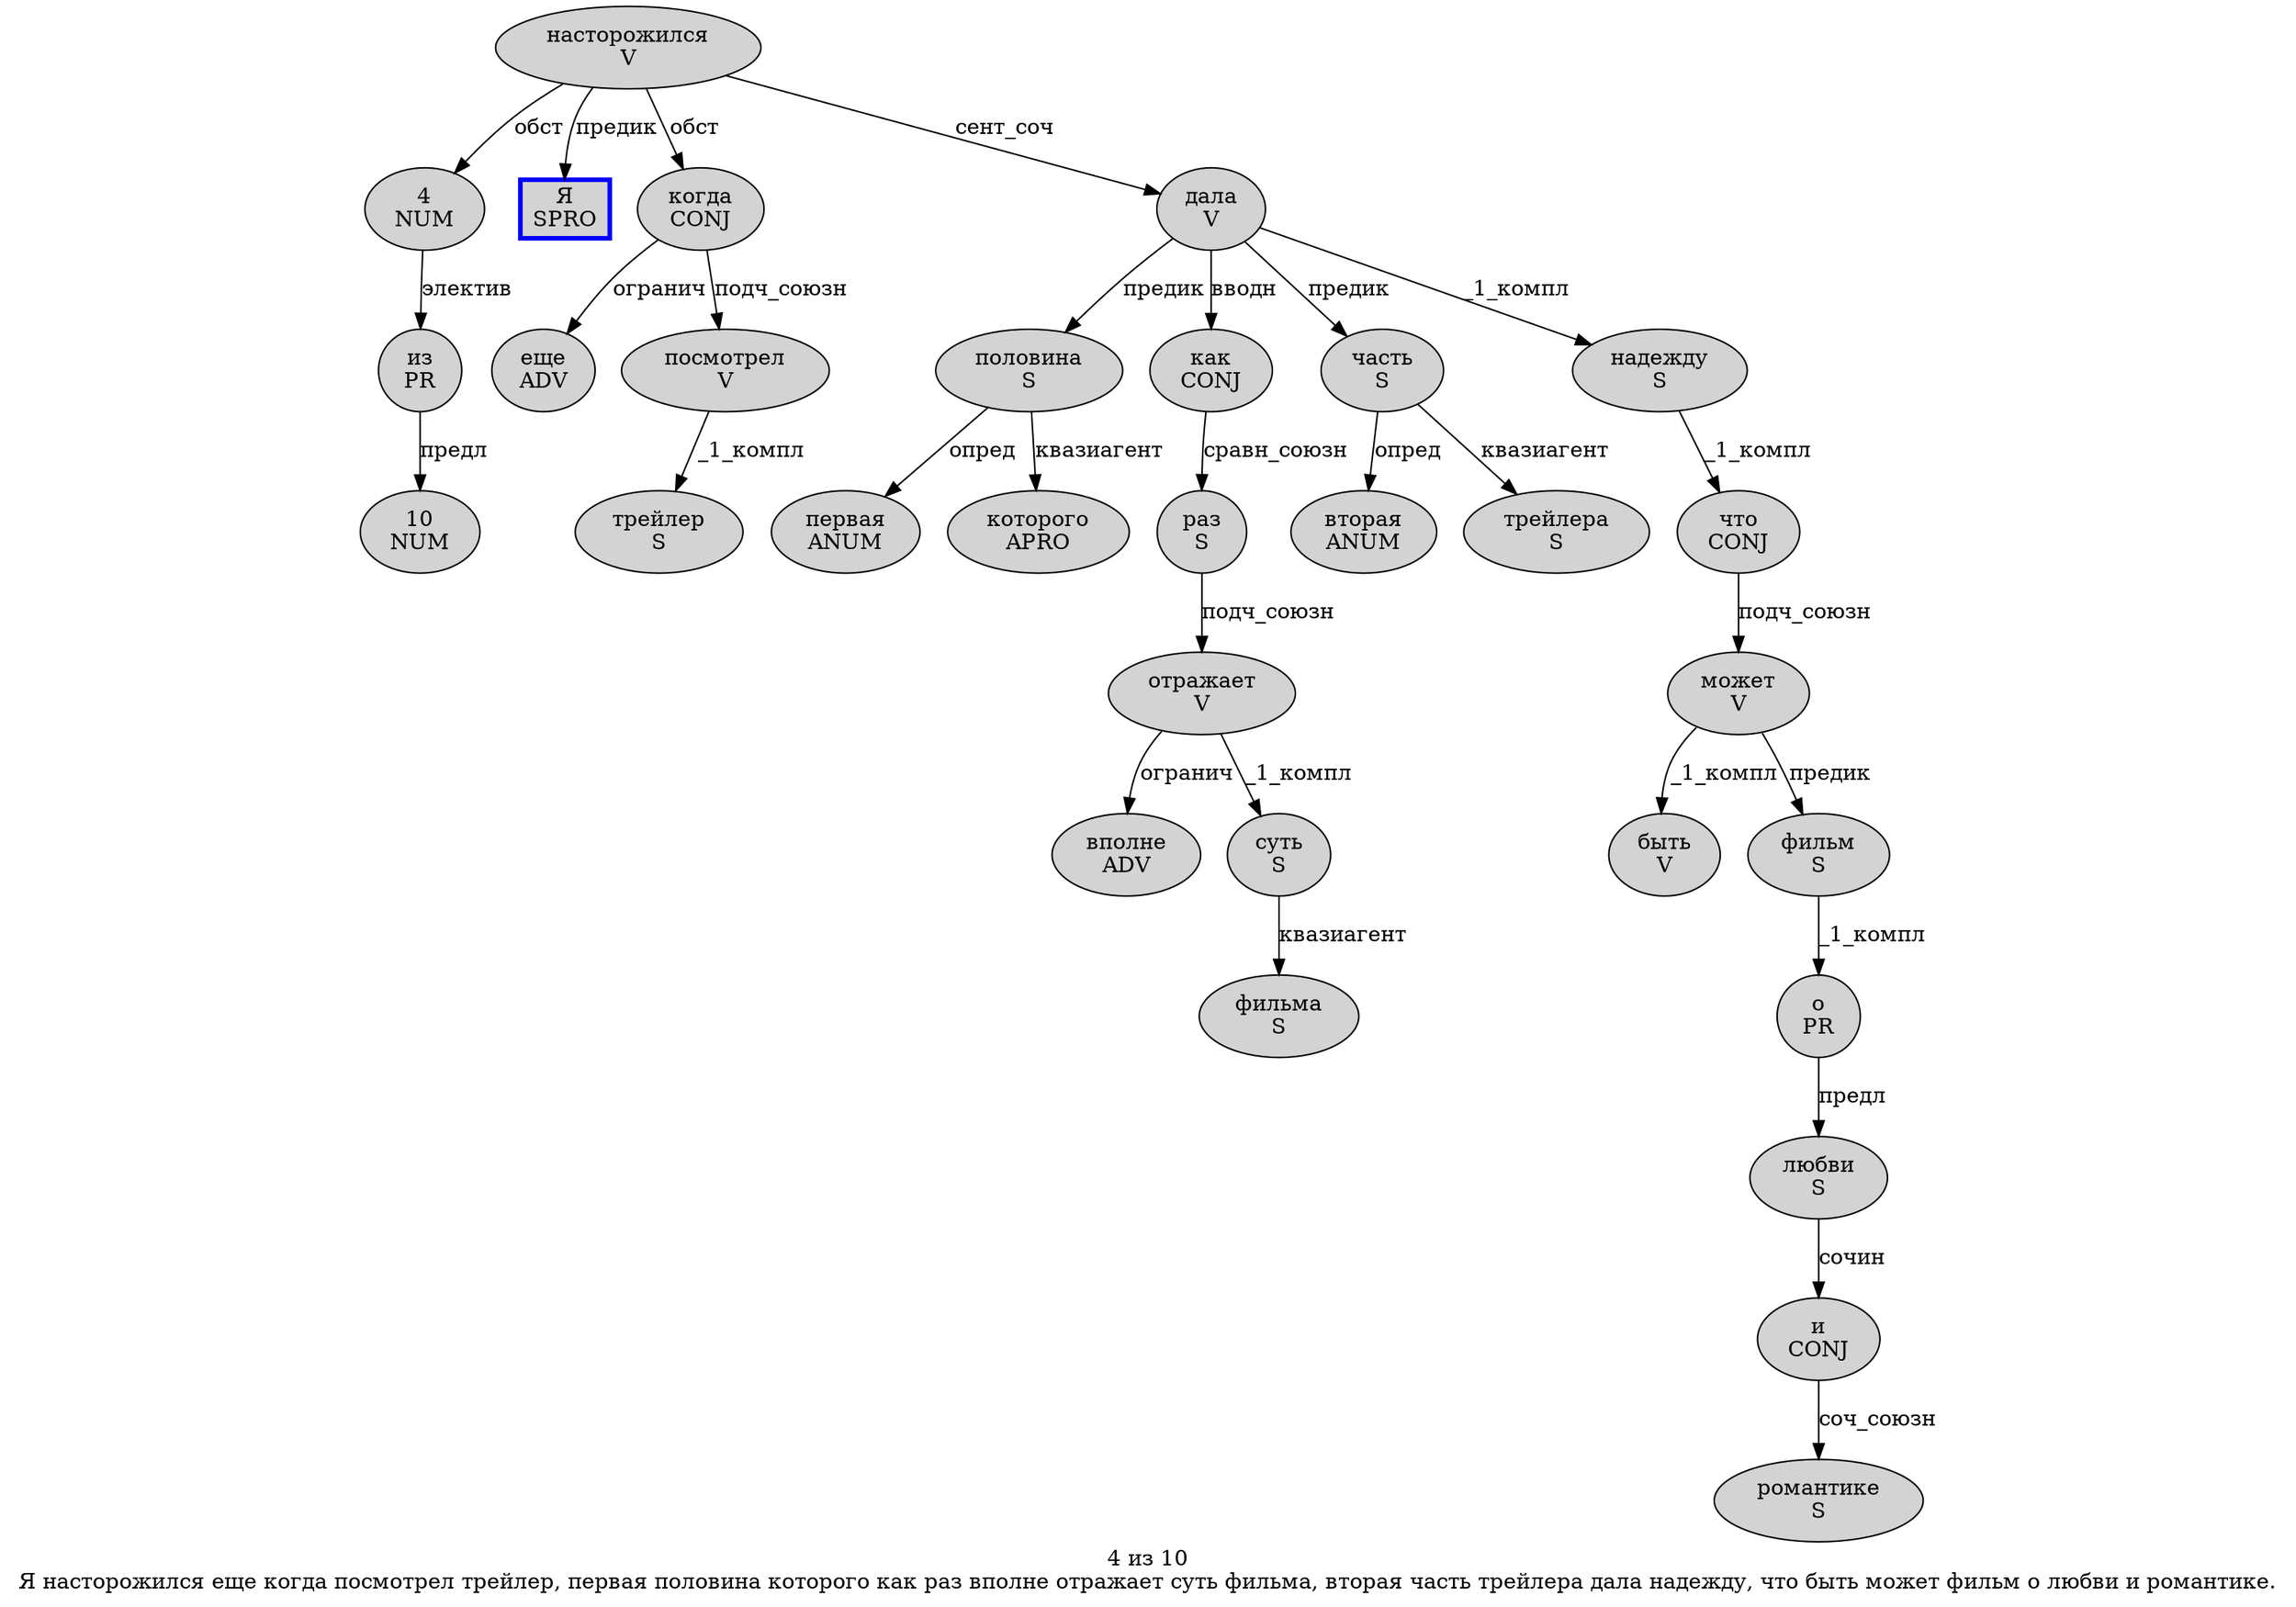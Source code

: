 digraph SENTENCE_4063 {
	graph [label="4 из 10
Я насторожился еще когда посмотрел трейлер, первая половина которого как раз вполне отражает суть фильма, вторая часть трейлера дала надежду, что быть может фильм о любви и романтике."]
	node [style=filled]
		0 [label="4
NUM" color="" fillcolor=lightgray penwidth=1 shape=ellipse]
		1 [label="из
PR" color="" fillcolor=lightgray penwidth=1 shape=ellipse]
		2 [label="10
NUM" color="" fillcolor=lightgray penwidth=1 shape=ellipse]
		3 [label="Я
SPRO" color=blue fillcolor=lightgray penwidth=3 shape=box]
		4 [label="насторожился
V" color="" fillcolor=lightgray penwidth=1 shape=ellipse]
		5 [label="еще
ADV" color="" fillcolor=lightgray penwidth=1 shape=ellipse]
		6 [label="когда
CONJ" color="" fillcolor=lightgray penwidth=1 shape=ellipse]
		7 [label="посмотрел
V" color="" fillcolor=lightgray penwidth=1 shape=ellipse]
		8 [label="трейлер
S" color="" fillcolor=lightgray penwidth=1 shape=ellipse]
		10 [label="первая
ANUM" color="" fillcolor=lightgray penwidth=1 shape=ellipse]
		11 [label="половина
S" color="" fillcolor=lightgray penwidth=1 shape=ellipse]
		12 [label="которого
APRO" color="" fillcolor=lightgray penwidth=1 shape=ellipse]
		13 [label="как
CONJ" color="" fillcolor=lightgray penwidth=1 shape=ellipse]
		14 [label="раз
S" color="" fillcolor=lightgray penwidth=1 shape=ellipse]
		15 [label="вполне
ADV" color="" fillcolor=lightgray penwidth=1 shape=ellipse]
		16 [label="отражает
V" color="" fillcolor=lightgray penwidth=1 shape=ellipse]
		17 [label="суть
S" color="" fillcolor=lightgray penwidth=1 shape=ellipse]
		18 [label="фильма
S" color="" fillcolor=lightgray penwidth=1 shape=ellipse]
		20 [label="вторая
ANUM" color="" fillcolor=lightgray penwidth=1 shape=ellipse]
		21 [label="часть
S" color="" fillcolor=lightgray penwidth=1 shape=ellipse]
		22 [label="трейлера
S" color="" fillcolor=lightgray penwidth=1 shape=ellipse]
		23 [label="дала
V" color="" fillcolor=lightgray penwidth=1 shape=ellipse]
		24 [label="надежду
S" color="" fillcolor=lightgray penwidth=1 shape=ellipse]
		26 [label="что
CONJ" color="" fillcolor=lightgray penwidth=1 shape=ellipse]
		27 [label="быть
V" color="" fillcolor=lightgray penwidth=1 shape=ellipse]
		28 [label="может
V" color="" fillcolor=lightgray penwidth=1 shape=ellipse]
		29 [label="фильм
S" color="" fillcolor=lightgray penwidth=1 shape=ellipse]
		30 [label="о
PR" color="" fillcolor=lightgray penwidth=1 shape=ellipse]
		31 [label="любви
S" color="" fillcolor=lightgray penwidth=1 shape=ellipse]
		32 [label="и
CONJ" color="" fillcolor=lightgray penwidth=1 shape=ellipse]
		33 [label="романтике
S" color="" fillcolor=lightgray penwidth=1 shape=ellipse]
			14 -> 16 [label="подч_союзн"]
			26 -> 28 [label="подч_союзн"]
			21 -> 20 [label="опред"]
			21 -> 22 [label="квазиагент"]
			0 -> 1 [label="электив"]
			24 -> 26 [label="_1_компл"]
			29 -> 30 [label="_1_компл"]
			17 -> 18 [label="квазиагент"]
			6 -> 5 [label="огранич"]
			6 -> 7 [label="подч_союзн"]
			23 -> 11 [label="предик"]
			23 -> 13 [label="вводн"]
			23 -> 21 [label="предик"]
			23 -> 24 [label="_1_компл"]
			28 -> 27 [label="_1_компл"]
			28 -> 29 [label="предик"]
			16 -> 15 [label="огранич"]
			16 -> 17 [label="_1_компл"]
			13 -> 14 [label="сравн_союзн"]
			7 -> 8 [label="_1_компл"]
			32 -> 33 [label="соч_союзн"]
			4 -> 0 [label="обст"]
			4 -> 3 [label="предик"]
			4 -> 6 [label="обст"]
			4 -> 23 [label="сент_соч"]
			30 -> 31 [label="предл"]
			1 -> 2 [label="предл"]
			11 -> 10 [label="опред"]
			11 -> 12 [label="квазиагент"]
			31 -> 32 [label="сочин"]
}